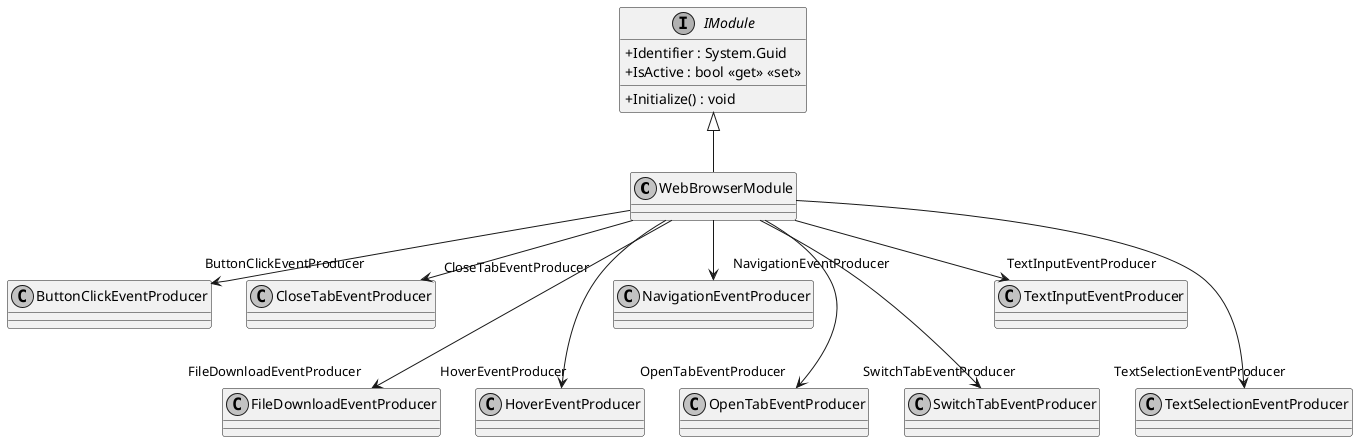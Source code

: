 @startuml
skinparam monochrome true
skinparam classAttributeIconSize 0

class WebBrowserModule {
}


interface IModule {
    + Identifier : System.Guid
    + IsActive : bool <<get>> <<set>>
    + Initialize() : void
}

IModule <|-- WebBrowserModule
WebBrowserModule --> "ButtonClickEventProducer" ButtonClickEventProducer
WebBrowserModule =-> "CloseTabEventProducer" CloseTabEventProducer
WebBrowserModule ---> "FileDownloadEventProducer" FileDownloadEventProducer
WebBrowserModule ---> "HoverEventProducer" HoverEventProducer
WebBrowserModule --> "NavigationEventProducer" NavigationEventProducer
WebBrowserModule ---> "OpenTabEventProducer" OpenTabEventProducer
WebBrowserModule ---> "SwitchTabEventProducer" SwitchTabEventProducer
WebBrowserModule --> "TextInputEventProducer" TextInputEventProducer
WebBrowserModule ---> "  TextSelectionEventProducer" TextSelectionEventProducer
@enduml
